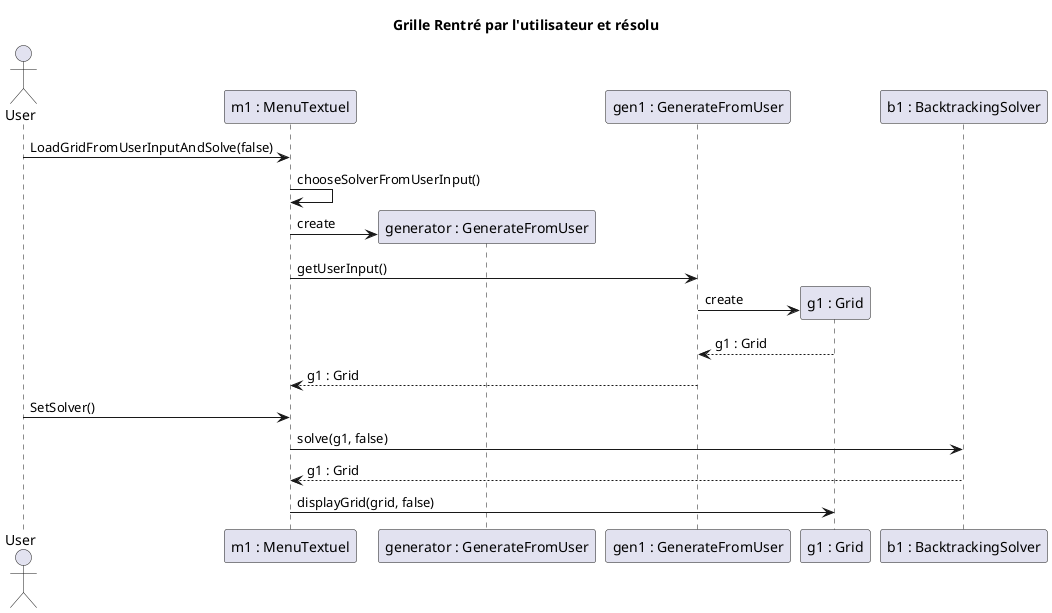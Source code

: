 @startuml
title Grille Rentré par l'utilisateur et résolu
actor User

User->"m1 : MenuTextuel" : LoadGridFromUserInputAndSolve(false)
"m1 : MenuTextuel"->"m1 : MenuTextuel" : chooseSolverFromUserInput()
"m1 : MenuTextuel" -> "generator : GenerateFromUser" ** : create


"m1 : MenuTextuel"->"gen1 : GenerateFromUser" : getUserInput()
"gen1 : GenerateFromUser" -> "g1 : Grid" ** : create
"gen1 : GenerateFromUser"<--"g1 : Grid" : g1 : Grid
"gen1 : GenerateFromUser"-->"m1 : MenuTextuel" : g1 : Grid

"User"->"m1 : MenuTextuel" : SetSolver()


"m1 : MenuTextuel"->"b1 : BacktrackingSolver" : solve(g1, false)

"m1 : MenuTextuel"<--"b1 : BacktrackingSolver" : g1 : Grid
"m1 : MenuTextuel"->"g1 : Grid" : displayGrid(grid, false)

@enduml
